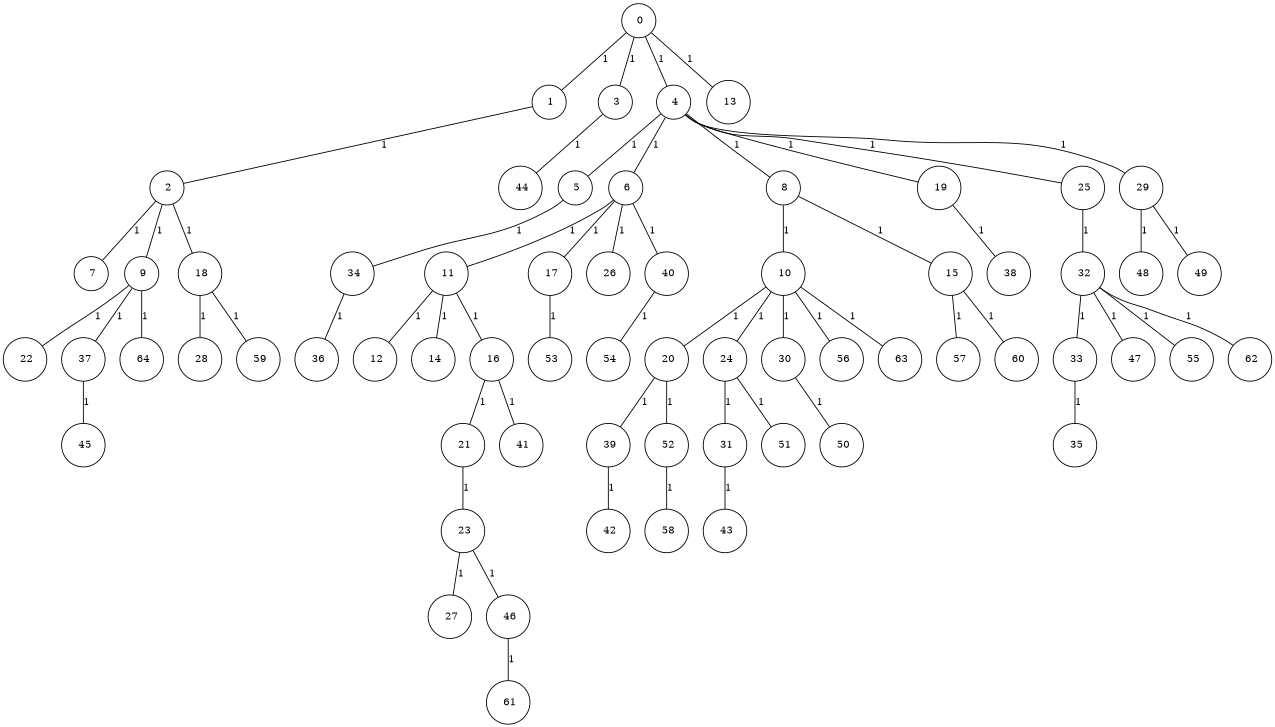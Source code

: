 graph G {
size="8.5,11;"
ratio = "expand;"
fixedsize="true;"
overlap="scale;"
node[shape=circle,width=.12,hight=.12,fontsize=12]
edge[fontsize=12]

0[label=" 0" color=black, pos="0.24486525,0.93286125!"];
1[label=" 1" color=black, pos="0.73334212,0.818532!"];
2[label=" 2" color=black, pos="2.4091112,0.34915959!"];
3[label=" 3" color=black, pos="1.0906474,2.1330481!"];
4[label=" 4" color=black, pos="0.47065792,2.0709076!"];
5[label=" 5" color=black, pos="2.6394741,0.95936865!"];
6[label=" 6" color=black, pos="2.880213,0.14106926!"];
7[label=" 7" color=black, pos="2.5560172,2.639079!"];
8[label=" 8" color=black, pos="1.3953477,0.8996624!"];
9[label=" 9" color=black, pos="1.6835141,2.0988109!"];
10[label=" 10" color=black, pos="2.056243,0.58085773!"];
11[label=" 11" color=black, pos="2.4073801,0.93746996!"];
12[label=" 12" color=black, pos="0.13575082,0.90018578!"];
13[label=" 13" color=black, pos="0.17228826,2.4348646!"];
14[label=" 14" color=black, pos="1.0418649,0.77625456!"];
15[label=" 15" color=black, pos="2.6642578,2.3987646!"];
16[label=" 16" color=black, pos="0.98727371,0.18829538!"];
17[label=" 17" color=black, pos="1.0166214,0.76341321!"];
18[label=" 18" color=black, pos="0.73507677,2.2197548!"];
19[label=" 19" color=black, pos="1.0581767,2.020495!"];
20[label=" 20" color=black, pos="2.1656023,0.96915251!"];
21[label=" 21" color=black, pos="2.7802352,1.3903918!"];
22[label=" 22" color=black, pos="0.97995099,0.41998228!"];
23[label=" 23" color=black, pos="0.58197982,2.7038143!"];
24[label=" 24" color=black, pos="1.1171739,1.2400414!"];
25[label=" 25" color=black, pos="1.179216,0.20665968!"];
26[label=" 26" color=black, pos="2.3477255,0.056749654!"];
27[label=" 27" color=black, pos="0.58363922,2.5998298!"];
28[label=" 28" color=black, pos="2.9979254,1.087132!"];
29[label=" 29" color=black, pos="1.9729995,1.6002607!"];
30[label=" 30" color=black, pos="0.64417009,2.5971592!"];
31[label=" 31" color=black, pos="2.8389899,2.7954034!"];
32[label=" 32" color=black, pos="0.19308326,2.0899591!"];
33[label=" 33" color=black, pos="2.0388994,0.28659197!"];
34[label=" 34" color=black, pos="1.7230332,1.7925272!"];
35[label=" 35" color=black, pos="0.42058625,2.0559139!"];
36[label=" 36" color=black, pos="2.9613394,0.19667222!"];
37[label=" 37" color=black, pos="1.6205697,0.88728939!"];
38[label=" 38" color=black, pos="2.8171759,0.49088973!"];
39[label=" 39" color=black, pos="2.7854222,2.6123296!"];
40[label=" 40" color=black, pos="1.321738,0.35080468!"];
41[label=" 41" color=black, pos="0.99890738,0.74726239!"];
42[label=" 42" color=black, pos="2.9807383,0.028613043!"];
43[label=" 43" color=black, pos="1.9321467,1.8198362!"];
44[label=" 44" color=black, pos="1.2275729,1.8278251!"];
45[label=" 45" color=black, pos="2.8134413,2.1128824!"];
46[label=" 46" color=black, pos="1.1995631,0.28678303!"];
47[label=" 47" color=black, pos="0.89006535,0.96349076!"];
48[label=" 48" color=black, pos="1.6014012,0.57244078!"];
49[label=" 49" color=black, pos="0.95169209,0.3222492!"];
50[label=" 50" color=black, pos="1.8594928,0.3337549!"];
51[label=" 51" color=black, pos="2.4353892,0.68512569!"];
52[label=" 52" color=black, pos="2.1700995,0.51110476!"];
53[label=" 53" color=black, pos="1.2280652,1.614158!"];
54[label=" 54" color=black, pos="0.22775938,2.4126137!"];
55[label=" 55" color=black, pos="1.8000536,1.3296281!"];
56[label=" 56" color=black, pos="0.69039985,1.0017634!"];
57[label=" 57" color=black, pos="1.221772,2.5745223!"];
58[label=" 58" color=black, pos="0.6748749,0.87290436!"];
59[label=" 59" color=black, pos="0.061868266,1.7732262!"];
60[label=" 60" color=black, pos="0.070980837,0.21550851!"];
61[label=" 61" color=black, pos="2.9083182,0.72667444!"];
62[label=" 62" color=black, pos="2.7306076,2.2539023!"];
63[label=" 63" color=black, pos="1.5153925,0.93211605!"];
64[label=" 64" color=black, pos="2.4855992,1.8478843!"];
0--1[label="1"]
0--3[label="1"]
0--4[label="1"]
0--13[label="1"]
1--2[label="1"]
2--7[label="1"]
2--9[label="1"]
2--18[label="1"]
3--44[label="1"]
4--5[label="1"]
4--6[label="1"]
4--8[label="1"]
4--19[label="1"]
4--25[label="1"]
4--29[label="1"]
5--34[label="1"]
6--11[label="1"]
6--17[label="1"]
6--26[label="1"]
6--40[label="1"]
8--10[label="1"]
8--15[label="1"]
9--22[label="1"]
9--37[label="1"]
9--64[label="1"]
10--20[label="1"]
10--24[label="1"]
10--30[label="1"]
10--56[label="1"]
10--63[label="1"]
11--12[label="1"]
11--14[label="1"]
11--16[label="1"]
15--57[label="1"]
15--60[label="1"]
16--21[label="1"]
16--41[label="1"]
17--53[label="1"]
18--28[label="1"]
18--59[label="1"]
19--38[label="1"]
20--39[label="1"]
20--52[label="1"]
21--23[label="1"]
23--27[label="1"]
23--46[label="1"]
24--31[label="1"]
24--51[label="1"]
25--32[label="1"]
29--48[label="1"]
29--49[label="1"]
30--50[label="1"]
31--43[label="1"]
32--33[label="1"]
32--47[label="1"]
32--55[label="1"]
32--62[label="1"]
33--35[label="1"]
34--36[label="1"]
37--45[label="1"]
39--42[label="1"]
40--54[label="1"]
46--61[label="1"]
52--58[label="1"]

}
